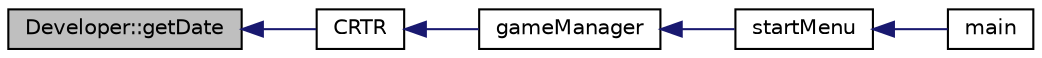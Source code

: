 digraph "Developer::getDate"
{
  edge [fontname="Helvetica",fontsize="10",labelfontname="Helvetica",labelfontsize="10"];
  node [fontname="Helvetica",fontsize="10",shape=record];
  rankdir="LR";
  Node1 [label="Developer::getDate",height=0.2,width=0.4,color="black", fillcolor="grey75", style="filled", fontcolor="black"];
  Node1 -> Node2 [dir="back",color="midnightblue",fontsize="10",style="solid"];
  Node2 [label="CRTR",height=0.2,width=0.4,color="black", fillcolor="white", style="filled",URL="$main_8cpp.html#a7c6049047dd1945c70484e3e37847f7b"];
  Node2 -> Node3 [dir="back",color="midnightblue",fontsize="10",style="solid"];
  Node3 [label="gameManager",height=0.2,width=0.4,color="black", fillcolor="white", style="filled",URL="$main_8cpp.html#a1fa62b46e875fff4cb5f5ea66f93a671"];
  Node3 -> Node4 [dir="back",color="midnightblue",fontsize="10",style="solid"];
  Node4 [label="startMenu",height=0.2,width=0.4,color="black", fillcolor="white", style="filled",URL="$main_8cpp.html#adb4b7104b34632fd046d9a534eced233"];
  Node4 -> Node5 [dir="back",color="midnightblue",fontsize="10",style="solid"];
  Node5 [label="main",height=0.2,width=0.4,color="black", fillcolor="white", style="filled",URL="$main_8cpp.html#ae66f6b31b5ad750f1fe042a706a4e3d4"];
}
